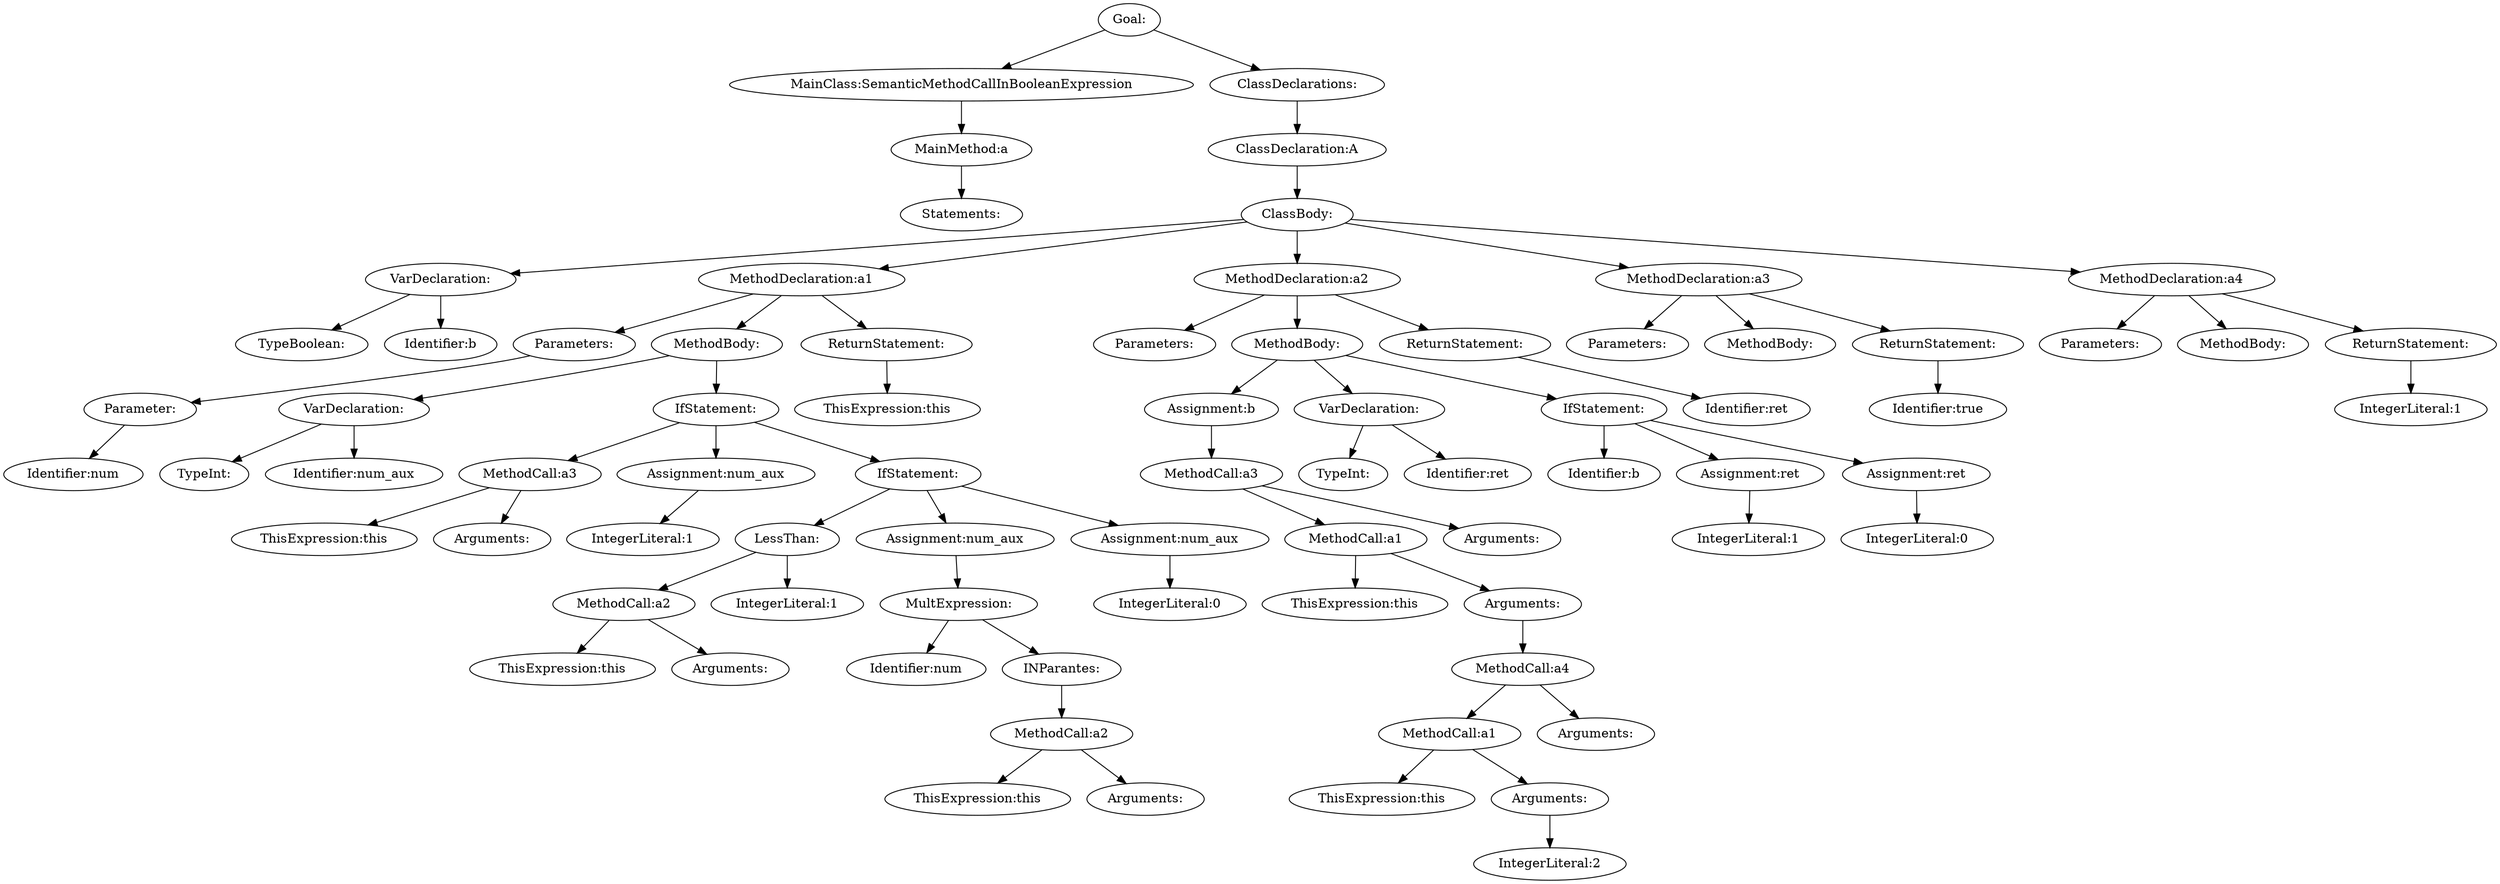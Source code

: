digraph {
n0 [label="Goal:"];
n1 [label="MainClass:SemanticMethodCallInBooleanExpression"];
n2 [label="MainMethod:a"];
n3 [label="Statements:"];
n2 -> n3
n1 -> n2
n0 -> n1
n4 [label="ClassDeclarations:"];
n5 [label="ClassDeclaration:A"];
n6 [label="ClassBody:"];
n7 [label="VarDeclaration:"];
n8 [label="TypeBoolean:"];
n7 -> n8
n9 [label="Identifier:b"];
n7 -> n9
n6 -> n7
n10 [label="MethodDeclaration:a1"];
n11 [label="Parameters:"];
n12 [label="Parameter:"];
n13 [label="Identifier:num"];
n12 -> n13
n11 -> n12
n10 -> n11
n14 [label="MethodBody:"];
n15 [label="VarDeclaration:"];
n16 [label="TypeInt:"];
n15 -> n16
n17 [label="Identifier:num_aux"];
n15 -> n17
n14 -> n15
n18 [label="IfStatement:"];
n19 [label="MethodCall:a3"];
n20 [label="ThisExpression:this"];
n19 -> n20
n21 [label="Arguments:"];
n19 -> n21
n18 -> n19
n22 [label="Assignment:num_aux"];
n23 [label="IntegerLiteral:1"];
n22 -> n23
n18 -> n22
n24 [label="IfStatement:"];
n25 [label="LessThan:"];
n26 [label="MethodCall:a2"];
n27 [label="ThisExpression:this"];
n26 -> n27
n28 [label="Arguments:"];
n26 -> n28
n25 -> n26
n29 [label="IntegerLiteral:1"];
n25 -> n29
n24 -> n25
n30 [label="Assignment:num_aux"];
n31 [label="MultExpression:"];
n32 [label="Identifier:num"];
n31 -> n32
n33 [label="INParantes:"];
n34 [label="MethodCall:a2"];
n35 [label="ThisExpression:this"];
n34 -> n35
n36 [label="Arguments:"];
n34 -> n36
n33 -> n34
n31 -> n33
n30 -> n31
n24 -> n30
n37 [label="Assignment:num_aux"];
n38 [label="IntegerLiteral:0"];
n37 -> n38
n24 -> n37
n18 -> n24
n14 -> n18
n10 -> n14
n39 [label="ReturnStatement:"];
n40 [label="ThisExpression:this"];
n39 -> n40
n10 -> n39
n6 -> n10
n41 [label="MethodDeclaration:a2"];
n42 [label="Parameters:"];
n41 -> n42
n43 [label="MethodBody:"];
n44 [label="Assignment:b"];
n45 [label="MethodCall:a3"];
n46 [label="MethodCall:a1"];
n47 [label="ThisExpression:this"];
n46 -> n47
n48 [label="Arguments:"];
n49 [label="MethodCall:a4"];
n50 [label="MethodCall:a1"];
n51 [label="ThisExpression:this"];
n50 -> n51
n52 [label="Arguments:"];
n53 [label="IntegerLiteral:2"];
n52 -> n53
n50 -> n52
n49 -> n50
n54 [label="Arguments:"];
n49 -> n54
n48 -> n49
n46 -> n48
n45 -> n46
n55 [label="Arguments:"];
n45 -> n55
n44 -> n45
n43 -> n44
n56 [label="VarDeclaration:"];
n57 [label="TypeInt:"];
n56 -> n57
n58 [label="Identifier:ret"];
n56 -> n58
n43 -> n56
n59 [label="IfStatement:"];
n60 [label="Identifier:b"];
n59 -> n60
n61 [label="Assignment:ret"];
n62 [label="IntegerLiteral:1"];
n61 -> n62
n59 -> n61
n63 [label="Assignment:ret"];
n64 [label="IntegerLiteral:0"];
n63 -> n64
n59 -> n63
n43 -> n59
n41 -> n43
n65 [label="ReturnStatement:"];
n66 [label="Identifier:ret"];
n65 -> n66
n41 -> n65
n6 -> n41
n67 [label="MethodDeclaration:a3"];
n68 [label="Parameters:"];
n67 -> n68
n69 [label="MethodBody:"];
n67 -> n69
n70 [label="ReturnStatement:"];
n71 [label="Identifier:true"];
n70 -> n71
n67 -> n70
n6 -> n67
n72 [label="MethodDeclaration:a4"];
n73 [label="Parameters:"];
n72 -> n73
n74 [label="MethodBody:"];
n72 -> n74
n75 [label="ReturnStatement:"];
n76 [label="IntegerLiteral:1"];
n75 -> n76
n72 -> n75
n6 -> n72
n5 -> n6
n4 -> n5
n0 -> n4
}
